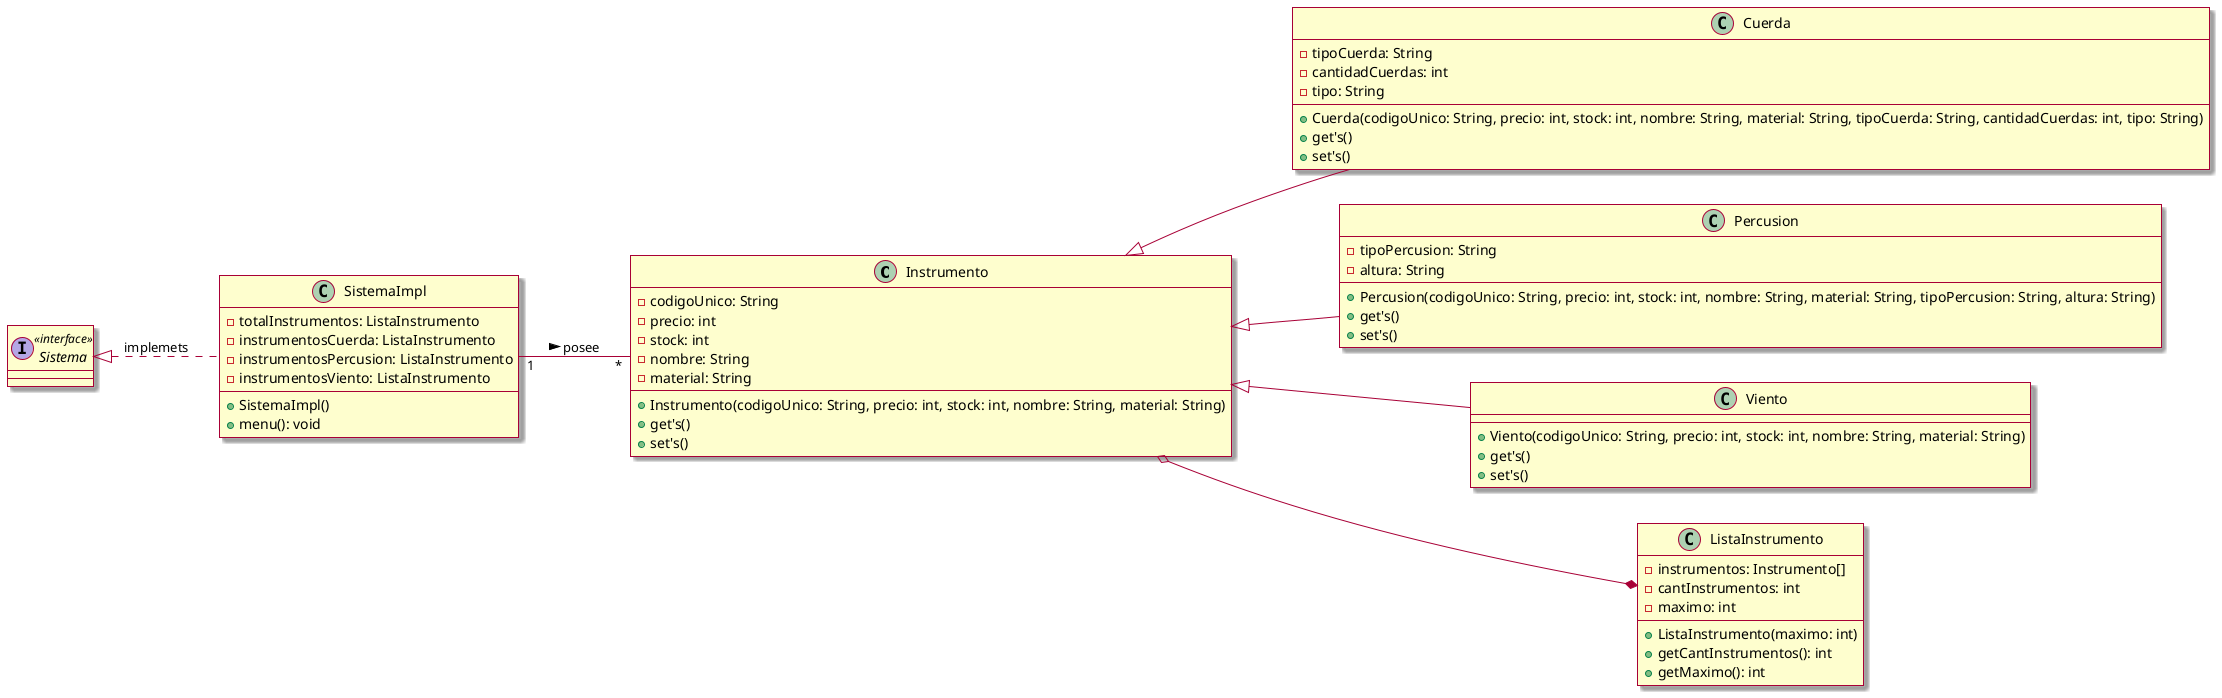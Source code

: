 @startuml
left to right direction
skin rose

Class Instrumento{
    -codigoUnico: String
    -precio: int
    -stock: int
    -nombre: String
    -material: String

    +Instrumento(codigoUnico: String, precio: int, stock: int, nombre: String, material: String)
    +get's()
    +set's()
}

Class Cuerda{
    -tipoCuerda: String
    -cantidadCuerdas: int
    -tipo: String

    +Cuerda(codigoUnico: String, precio: int, stock: int, nombre: String, material: String, tipoCuerda: String, cantidadCuerdas: int, tipo: String)
    +get's()
    +set's()
}

Class Percusion{
    -tipoPercusion: String
    -altura: String

    +Percusion(codigoUnico: String, precio: int, stock: int, nombre: String, material: String, tipoPercusion: String, altura: String)
    +get's()
    +set's()
}

Class Viento{
    +Viento(codigoUnico: String, precio: int, stock: int, nombre: String, material: String)
    +get's()
    +set's()
}

Instrumento^--Cuerda
Instrumento^--Percusion
Instrumento^--Viento

Class ListaInstrumento{
    -instrumentos: Instrumento[]
    -cantInstrumentos: int
    -maximo: int

    +ListaInstrumento(maximo: int)
    +getCantInstrumentos(): int
    +getMaximo(): int
}

Instrumento o--* ListaInstrumento

interface Sistema <<interface>>{}

Class SistemaImpl{
    -totalInstrumentos: ListaInstrumento
    -instrumentosCuerda: ListaInstrumento
    -instrumentosPercusion: ListaInstrumento
    -instrumentosViento: ListaInstrumento

    +SistemaImpl()
    +menu(): void
}

Sistema^..SistemaImpl: implemets
SistemaImpl"1"--"*"Instrumento:  posee >
@enduml